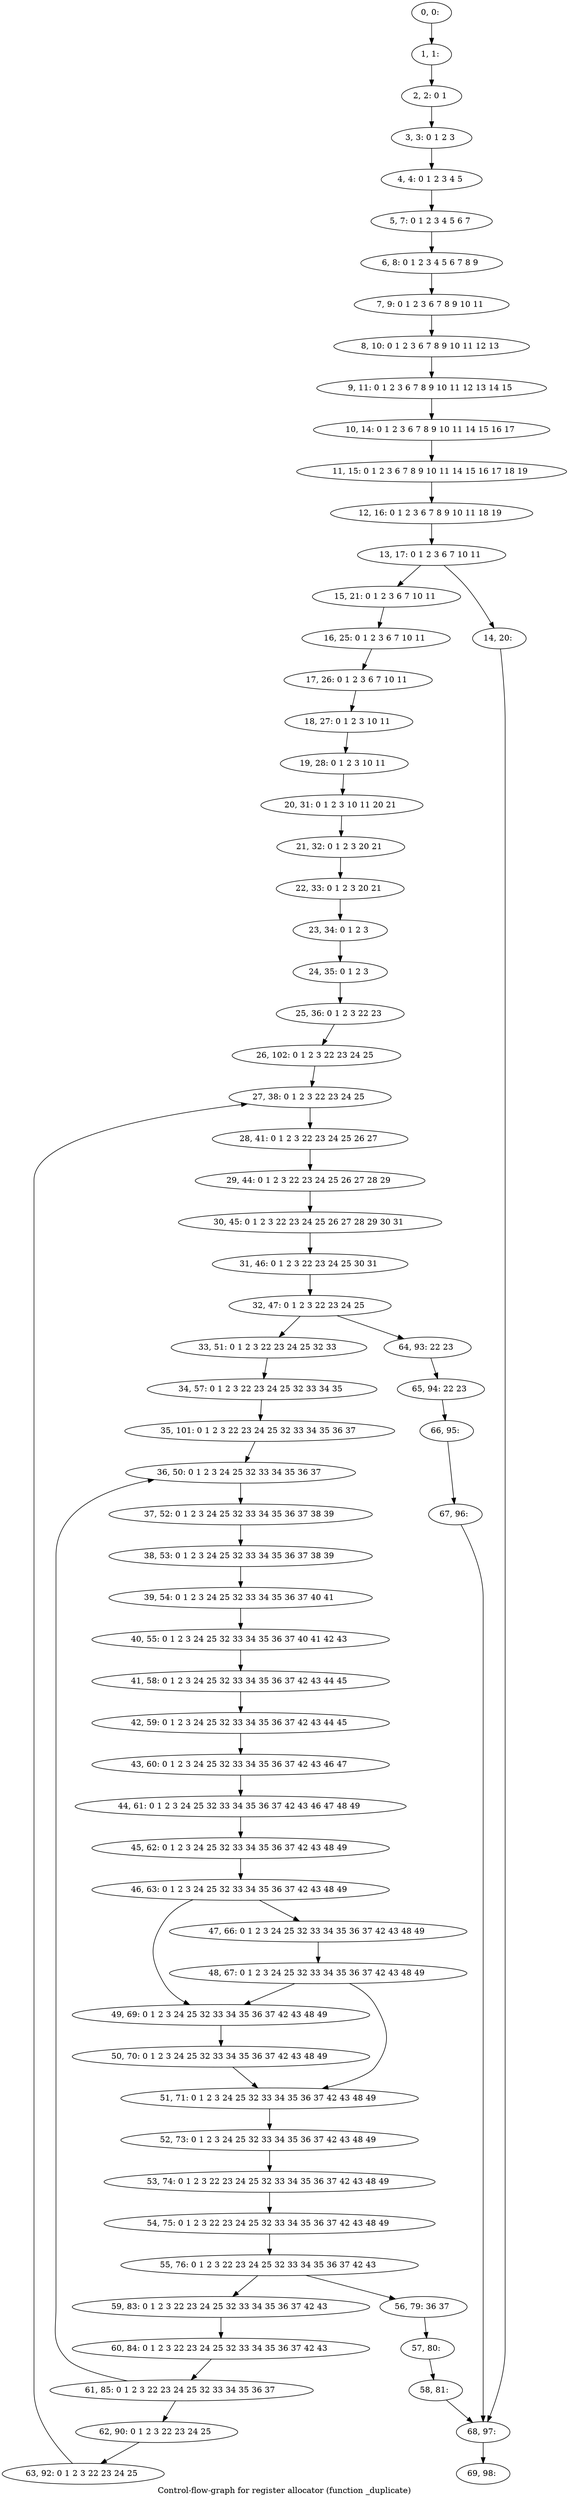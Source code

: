 digraph G {
graph [label="Control-flow-graph for register allocator (function _duplicate)"]
0[label="0, 0: "];
1[label="1, 1: "];
2[label="2, 2: 0 1 "];
3[label="3, 3: 0 1 2 3 "];
4[label="4, 4: 0 1 2 3 4 5 "];
5[label="5, 7: 0 1 2 3 4 5 6 7 "];
6[label="6, 8: 0 1 2 3 4 5 6 7 8 9 "];
7[label="7, 9: 0 1 2 3 6 7 8 9 10 11 "];
8[label="8, 10: 0 1 2 3 6 7 8 9 10 11 12 13 "];
9[label="9, 11: 0 1 2 3 6 7 8 9 10 11 12 13 14 15 "];
10[label="10, 14: 0 1 2 3 6 7 8 9 10 11 14 15 16 17 "];
11[label="11, 15: 0 1 2 3 6 7 8 9 10 11 14 15 16 17 18 19 "];
12[label="12, 16: 0 1 2 3 6 7 8 9 10 11 18 19 "];
13[label="13, 17: 0 1 2 3 6 7 10 11 "];
14[label="14, 20: "];
15[label="15, 21: 0 1 2 3 6 7 10 11 "];
16[label="16, 25: 0 1 2 3 6 7 10 11 "];
17[label="17, 26: 0 1 2 3 6 7 10 11 "];
18[label="18, 27: 0 1 2 3 10 11 "];
19[label="19, 28: 0 1 2 3 10 11 "];
20[label="20, 31: 0 1 2 3 10 11 20 21 "];
21[label="21, 32: 0 1 2 3 20 21 "];
22[label="22, 33: 0 1 2 3 20 21 "];
23[label="23, 34: 0 1 2 3 "];
24[label="24, 35: 0 1 2 3 "];
25[label="25, 36: 0 1 2 3 22 23 "];
26[label="26, 102: 0 1 2 3 22 23 24 25 "];
27[label="27, 38: 0 1 2 3 22 23 24 25 "];
28[label="28, 41: 0 1 2 3 22 23 24 25 26 27 "];
29[label="29, 44: 0 1 2 3 22 23 24 25 26 27 28 29 "];
30[label="30, 45: 0 1 2 3 22 23 24 25 26 27 28 29 30 31 "];
31[label="31, 46: 0 1 2 3 22 23 24 25 30 31 "];
32[label="32, 47: 0 1 2 3 22 23 24 25 "];
33[label="33, 51: 0 1 2 3 22 23 24 25 32 33 "];
34[label="34, 57: 0 1 2 3 22 23 24 25 32 33 34 35 "];
35[label="35, 101: 0 1 2 3 22 23 24 25 32 33 34 35 36 37 "];
36[label="36, 50: 0 1 2 3 24 25 32 33 34 35 36 37 "];
37[label="37, 52: 0 1 2 3 24 25 32 33 34 35 36 37 38 39 "];
38[label="38, 53: 0 1 2 3 24 25 32 33 34 35 36 37 38 39 "];
39[label="39, 54: 0 1 2 3 24 25 32 33 34 35 36 37 40 41 "];
40[label="40, 55: 0 1 2 3 24 25 32 33 34 35 36 37 40 41 42 43 "];
41[label="41, 58: 0 1 2 3 24 25 32 33 34 35 36 37 42 43 44 45 "];
42[label="42, 59: 0 1 2 3 24 25 32 33 34 35 36 37 42 43 44 45 "];
43[label="43, 60: 0 1 2 3 24 25 32 33 34 35 36 37 42 43 46 47 "];
44[label="44, 61: 0 1 2 3 24 25 32 33 34 35 36 37 42 43 46 47 48 49 "];
45[label="45, 62: 0 1 2 3 24 25 32 33 34 35 36 37 42 43 48 49 "];
46[label="46, 63: 0 1 2 3 24 25 32 33 34 35 36 37 42 43 48 49 "];
47[label="47, 66: 0 1 2 3 24 25 32 33 34 35 36 37 42 43 48 49 "];
48[label="48, 67: 0 1 2 3 24 25 32 33 34 35 36 37 42 43 48 49 "];
49[label="49, 69: 0 1 2 3 24 25 32 33 34 35 36 37 42 43 48 49 "];
50[label="50, 70: 0 1 2 3 24 25 32 33 34 35 36 37 42 43 48 49 "];
51[label="51, 71: 0 1 2 3 24 25 32 33 34 35 36 37 42 43 48 49 "];
52[label="52, 73: 0 1 2 3 24 25 32 33 34 35 36 37 42 43 48 49 "];
53[label="53, 74: 0 1 2 3 22 23 24 25 32 33 34 35 36 37 42 43 48 49 "];
54[label="54, 75: 0 1 2 3 22 23 24 25 32 33 34 35 36 37 42 43 48 49 "];
55[label="55, 76: 0 1 2 3 22 23 24 25 32 33 34 35 36 37 42 43 "];
56[label="56, 79: 36 37 "];
57[label="57, 80: "];
58[label="58, 81: "];
59[label="59, 83: 0 1 2 3 22 23 24 25 32 33 34 35 36 37 42 43 "];
60[label="60, 84: 0 1 2 3 22 23 24 25 32 33 34 35 36 37 42 43 "];
61[label="61, 85: 0 1 2 3 22 23 24 25 32 33 34 35 36 37 "];
62[label="62, 90: 0 1 2 3 22 23 24 25 "];
63[label="63, 92: 0 1 2 3 22 23 24 25 "];
64[label="64, 93: 22 23 "];
65[label="65, 94: 22 23 "];
66[label="66, 95: "];
67[label="67, 96: "];
68[label="68, 97: "];
69[label="69, 98: "];
0->1 ;
1->2 ;
2->3 ;
3->4 ;
4->5 ;
5->6 ;
6->7 ;
7->8 ;
8->9 ;
9->10 ;
10->11 ;
11->12 ;
12->13 ;
13->14 ;
13->15 ;
14->68 ;
15->16 ;
16->17 ;
17->18 ;
18->19 ;
19->20 ;
20->21 ;
21->22 ;
22->23 ;
23->24 ;
24->25 ;
25->26 ;
26->27 ;
27->28 ;
28->29 ;
29->30 ;
30->31 ;
31->32 ;
32->33 ;
32->64 ;
33->34 ;
34->35 ;
35->36 ;
36->37 ;
37->38 ;
38->39 ;
39->40 ;
40->41 ;
41->42 ;
42->43 ;
43->44 ;
44->45 ;
45->46 ;
46->47 ;
46->49 ;
47->48 ;
48->49 ;
48->51 ;
49->50 ;
50->51 ;
51->52 ;
52->53 ;
53->54 ;
54->55 ;
55->56 ;
55->59 ;
56->57 ;
57->58 ;
58->68 ;
59->60 ;
60->61 ;
61->62 ;
61->36 ;
62->63 ;
63->27 ;
64->65 ;
65->66 ;
66->67 ;
67->68 ;
68->69 ;
}

